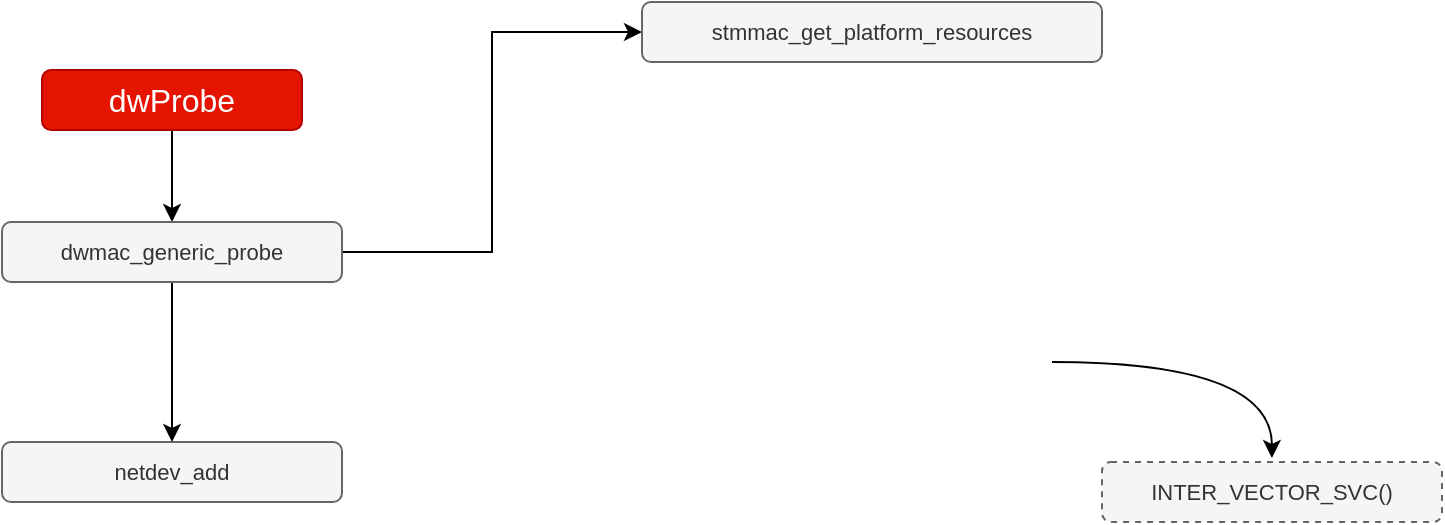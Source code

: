 <mxfile version="14.6.11" type="github">
  <diagram id="rI16_N8AuNNVIECf_yQc" name="调用关系">
    <mxGraphModel dx="1360" dy="802" grid="1" gridSize="10" guides="1" tooltips="1" connect="1" arrows="1" fold="1" page="1" pageScale="1" pageWidth="827" pageHeight="1169" math="0" shadow="0">
      <root>
        <mxCell id="0" />
        <mxCell id="1" parent="0" />
        <mxCell id="1yvQLYRBvjJ9qQbgR-_7-9" style="edgeStyle=orthogonalEdgeStyle;rounded=0;orthogonalLoop=1;jettySize=auto;html=1;" edge="1" parent="1" source="1yvQLYRBvjJ9qQbgR-_7-2" target="1yvQLYRBvjJ9qQbgR-_7-4">
          <mxGeometry relative="1" as="geometry" />
        </mxCell>
        <mxCell id="1yvQLYRBvjJ9qQbgR-_7-2" value="dwProbe" style="rounded=1;whiteSpace=wrap;html=1;labelBackgroundColor=none;strokeColor=#B20000;fillColor=#e51400;fontSize=16;align=center;fontColor=#ffffff;" vertex="1" parent="1">
          <mxGeometry x="40" y="144" width="130" height="30" as="geometry" />
        </mxCell>
        <mxCell id="1yvQLYRBvjJ9qQbgR-_7-3" value="&lt;span style=&quot;font-size: 11px&quot;&gt;netdev_add&lt;/span&gt;" style="rounded=1;whiteSpace=wrap;html=1;labelBackgroundColor=none;strokeColor=#666666;fillColor=#f5f5f5;fontSize=11;fontColor=#333333;align=center;" vertex="1" parent="1">
          <mxGeometry x="20" y="330" width="170" height="30" as="geometry" />
        </mxCell>
        <mxCell id="1yvQLYRBvjJ9qQbgR-_7-11" style="edgeStyle=orthogonalEdgeStyle;rounded=0;orthogonalLoop=1;jettySize=auto;html=1;entryX=0.5;entryY=0;entryDx=0;entryDy=0;" edge="1" parent="1" source="1yvQLYRBvjJ9qQbgR-_7-4" target="1yvQLYRBvjJ9qQbgR-_7-3">
          <mxGeometry relative="1" as="geometry" />
        </mxCell>
        <mxCell id="1yvQLYRBvjJ9qQbgR-_7-12" style="edgeStyle=orthogonalEdgeStyle;rounded=0;orthogonalLoop=1;jettySize=auto;html=1;entryX=0;entryY=0.5;entryDx=0;entryDy=0;" edge="1" parent="1" source="1yvQLYRBvjJ9qQbgR-_7-4" target="1yvQLYRBvjJ9qQbgR-_7-13">
          <mxGeometry relative="1" as="geometry">
            <mxPoint x="280" y="110" as="targetPoint" />
          </mxGeometry>
        </mxCell>
        <mxCell id="1yvQLYRBvjJ9qQbgR-_7-4" value="&lt;span style=&quot;font-size: 11px&quot;&gt;dwmac_generic_probe&lt;/span&gt;" style="rounded=1;whiteSpace=wrap;html=1;labelBackgroundColor=none;strokeColor=#666666;fillColor=#f5f5f5;fontSize=11;fontColor=#333333;align=center;" vertex="1" parent="1">
          <mxGeometry x="20" y="220" width="170" height="30" as="geometry" />
        </mxCell>
        <mxCell id="1yvQLYRBvjJ9qQbgR-_7-5" value="&lt;span style=&quot;font-size: 11px&quot;&gt;INTER_VECTOR_SVC()&lt;/span&gt;" style="rounded=1;whiteSpace=wrap;html=1;labelBackgroundColor=none;strokeColor=#666666;fillColor=#f5f5f5;fontSize=11;fontColor=#333333;align=center;dashed=1;" vertex="1" parent="1">
          <mxGeometry x="570" y="340" width="170" height="30" as="geometry" />
        </mxCell>
        <mxCell id="1yvQLYRBvjJ9qQbgR-_7-8" value="" style="edgeStyle=elbowEdgeStyle;elbow=vertical;endArrow=classic;html=1;gradientColor=#ffffff;fontSize=15;exitX=1;exitY=0.5;exitDx=0;exitDy=0;entryX=0.588;entryY=-0.067;entryDx=0;entryDy=0;entryPerimeter=0;curved=1;" edge="1" parent="1">
          <mxGeometry width="50" height="50" relative="1" as="geometry">
            <mxPoint x="545" y="290" as="sourcePoint" />
            <mxPoint x="654.96" y="337.99" as="targetPoint" />
            <Array as="points">
              <mxPoint x="615" y="290" />
            </Array>
          </mxGeometry>
        </mxCell>
        <mxCell id="1yvQLYRBvjJ9qQbgR-_7-13" value="&lt;span style=&quot;font-size: 11px&quot;&gt;stmmac_get_platform_resources&lt;/span&gt;" style="rounded=1;whiteSpace=wrap;html=1;labelBackgroundColor=none;strokeColor=#666666;fillColor=#f5f5f5;fontSize=11;fontColor=#333333;align=center;" vertex="1" parent="1">
          <mxGeometry x="340" y="110" width="230" height="30" as="geometry" />
        </mxCell>
      </root>
    </mxGraphModel>
  </diagram>
</mxfile>
